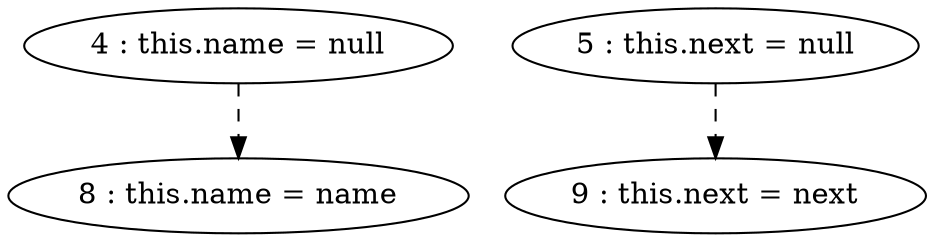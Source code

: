 digraph G {
"4 : this.name = null"
"4 : this.name = null" -> "8 : this.name = name" [style=dashed]
"5 : this.next = null"
"5 : this.next = null" -> "9 : this.next = next" [style=dashed]
"8 : this.name = name"
"9 : this.next = next"
}